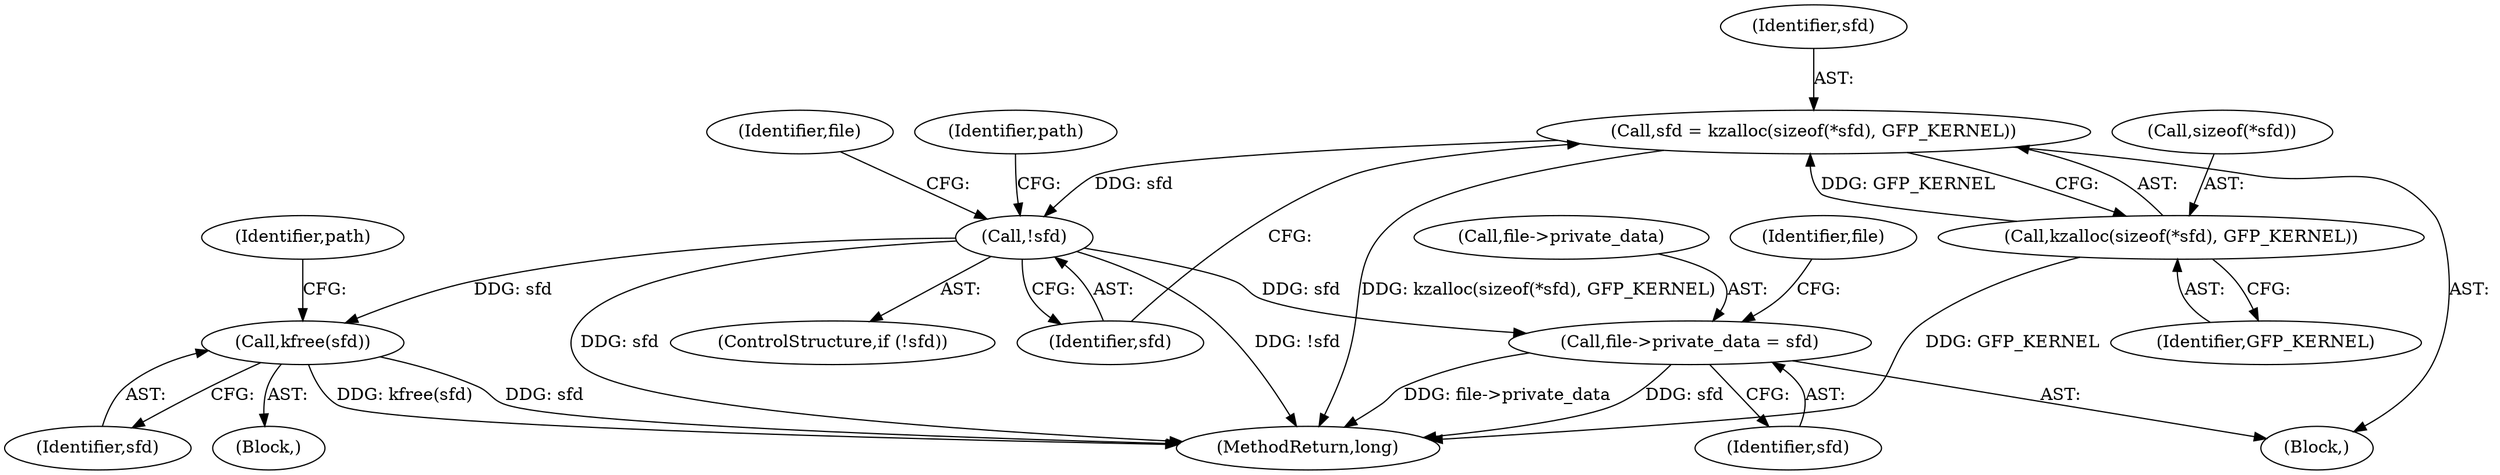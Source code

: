 digraph "0_linux_a399b29dfbaaaf91162b2dc5a5875dd51bbfa2a1_0@pointer" {
"1000322" [label="(Call,sfd = kzalloc(sizeof(*sfd), GFP_KERNEL))"];
"1000324" [label="(Call,kzalloc(sizeof(*sfd), GFP_KERNEL))"];
"1000330" [label="(Call,!sfd)"];
"1000360" [label="(Call,kfree(sfd))"];
"1000366" [label="(Call,file->private_data = sfd)"];
"1000328" [label="(Identifier,GFP_KERNEL)"];
"1000552" [label="(MethodReturn,long)"];
"1000331" [label="(Identifier,sfd)"];
"1000110" [label="(Block,)"];
"1000330" [label="(Call,!sfd)"];
"1000366" [label="(Call,file->private_data = sfd)"];
"1000367" [label="(Call,file->private_data)"];
"1000338" [label="(Identifier,file)"];
"1000364" [label="(Identifier,path)"];
"1000325" [label="(Call,sizeof(*sfd))"];
"1000370" [label="(Identifier,sfd)"];
"1000322" [label="(Call,sfd = kzalloc(sizeof(*sfd), GFP_KERNEL))"];
"1000335" [label="(Identifier,path)"];
"1000323" [label="(Identifier,sfd)"];
"1000329" [label="(ControlStructure,if (!sfd))"];
"1000373" [label="(Identifier,file)"];
"1000361" [label="(Identifier,sfd)"];
"1000360" [label="(Call,kfree(sfd))"];
"1000359" [label="(Block,)"];
"1000324" [label="(Call,kzalloc(sizeof(*sfd), GFP_KERNEL))"];
"1000322" -> "1000110"  [label="AST: "];
"1000322" -> "1000324"  [label="CFG: "];
"1000323" -> "1000322"  [label="AST: "];
"1000324" -> "1000322"  [label="AST: "];
"1000331" -> "1000322"  [label="CFG: "];
"1000322" -> "1000552"  [label="DDG: kzalloc(sizeof(*sfd), GFP_KERNEL)"];
"1000324" -> "1000322"  [label="DDG: GFP_KERNEL"];
"1000322" -> "1000330"  [label="DDG: sfd"];
"1000324" -> "1000328"  [label="CFG: "];
"1000325" -> "1000324"  [label="AST: "];
"1000328" -> "1000324"  [label="AST: "];
"1000324" -> "1000552"  [label="DDG: GFP_KERNEL"];
"1000330" -> "1000329"  [label="AST: "];
"1000330" -> "1000331"  [label="CFG: "];
"1000331" -> "1000330"  [label="AST: "];
"1000335" -> "1000330"  [label="CFG: "];
"1000338" -> "1000330"  [label="CFG: "];
"1000330" -> "1000552"  [label="DDG: sfd"];
"1000330" -> "1000552"  [label="DDG: !sfd"];
"1000330" -> "1000360"  [label="DDG: sfd"];
"1000330" -> "1000366"  [label="DDG: sfd"];
"1000360" -> "1000359"  [label="AST: "];
"1000360" -> "1000361"  [label="CFG: "];
"1000361" -> "1000360"  [label="AST: "];
"1000364" -> "1000360"  [label="CFG: "];
"1000360" -> "1000552"  [label="DDG: sfd"];
"1000360" -> "1000552"  [label="DDG: kfree(sfd)"];
"1000366" -> "1000110"  [label="AST: "];
"1000366" -> "1000370"  [label="CFG: "];
"1000367" -> "1000366"  [label="AST: "];
"1000370" -> "1000366"  [label="AST: "];
"1000373" -> "1000366"  [label="CFG: "];
"1000366" -> "1000552"  [label="DDG: sfd"];
"1000366" -> "1000552"  [label="DDG: file->private_data"];
}
